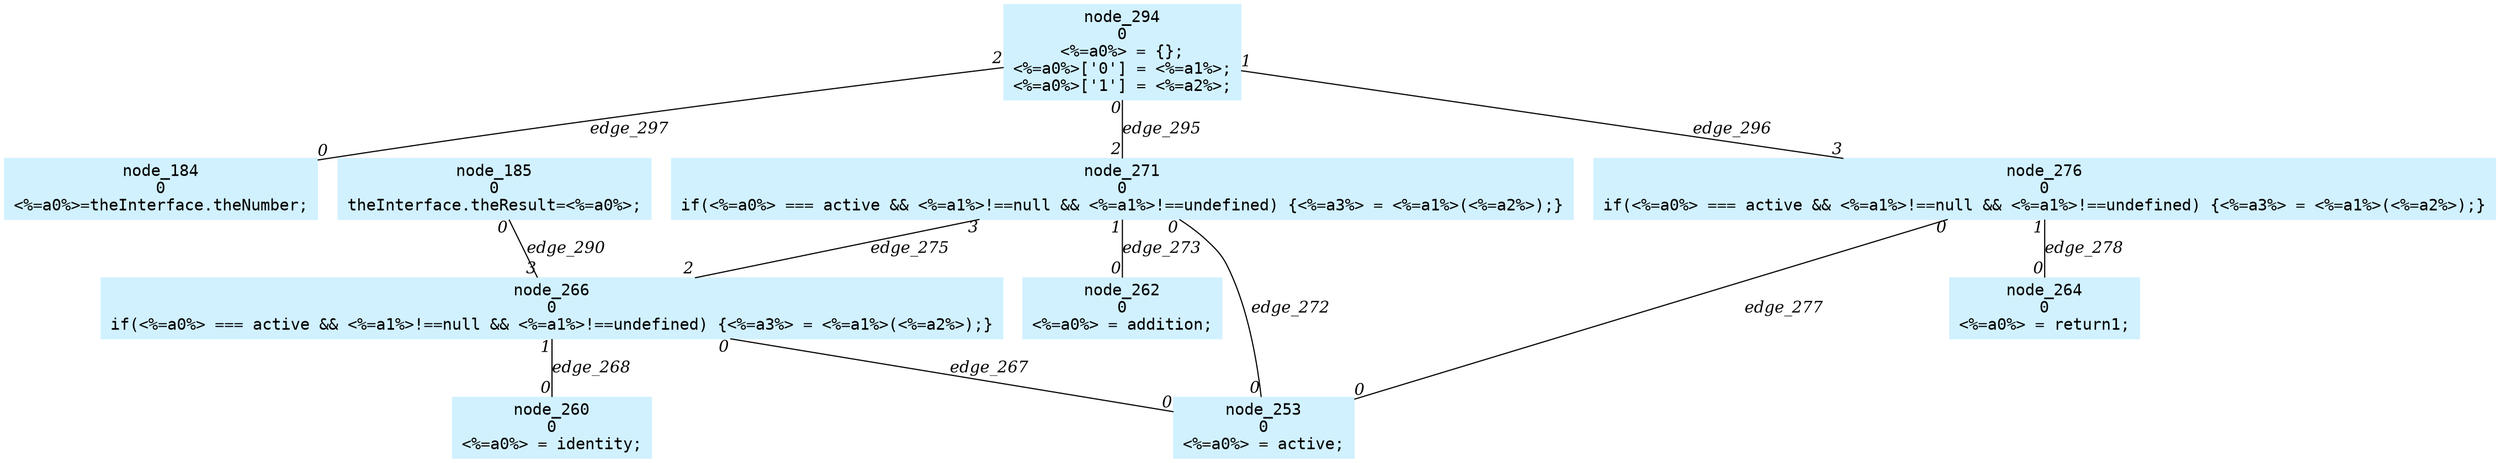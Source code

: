 digraph g{node_184 [shape=box, style=filled, color="#d1f1ff", fontname="Courier", label="node_184
0
<%=a0%>=theInterface.theNumber;
" ]
node_185 [shape=box, style=filled, color="#d1f1ff", fontname="Courier", label="node_185
0
theInterface.theResult=<%=a0%>;
" ]
node_253 [shape=box, style=filled, color="#d1f1ff", fontname="Courier", label="node_253
0
<%=a0%> = active;
" ]
node_260 [shape=box, style=filled, color="#d1f1ff", fontname="Courier", label="node_260
0
<%=a0%> = identity;
" ]
node_262 [shape=box, style=filled, color="#d1f1ff", fontname="Courier", label="node_262
0
<%=a0%> = addition;
" ]
node_264 [shape=box, style=filled, color="#d1f1ff", fontname="Courier", label="node_264
0
<%=a0%> = return1;
" ]
node_266 [shape=box, style=filled, color="#d1f1ff", fontname="Courier", label="node_266
0
if(<%=a0%> === active && <%=a1%>!==null && <%=a1%>!==undefined) {<%=a3%> = <%=a1%>(<%=a2%>);}
" ]
node_271 [shape=box, style=filled, color="#d1f1ff", fontname="Courier", label="node_271
0
if(<%=a0%> === active && <%=a1%>!==null && <%=a1%>!==undefined) {<%=a3%> = <%=a1%>(<%=a2%>);}
" ]
node_276 [shape=box, style=filled, color="#d1f1ff", fontname="Courier", label="node_276
0
if(<%=a0%> === active && <%=a1%>!==null && <%=a1%>!==undefined) {<%=a3%> = <%=a1%>(<%=a2%>);}
" ]
node_294 [shape=box, style=filled, color="#d1f1ff", fontname="Courier", label="node_294
0
<%=a0%> = {};
<%=a0%>['0'] = <%=a1%>;
<%=a0%>['1'] = <%=a2%>;
" ]
node_266 -> node_253 [dir=none, arrowHead=none, fontname="Times-Italic", label="edge_267",  headlabel="0", taillabel="0" ]
node_266 -> node_260 [dir=none, arrowHead=none, fontname="Times-Italic", label="edge_268",  headlabel="0", taillabel="1" ]
node_271 -> node_253 [dir=none, arrowHead=none, fontname="Times-Italic", label="edge_272",  headlabel="0", taillabel="0" ]
node_271 -> node_262 [dir=none, arrowHead=none, fontname="Times-Italic", label="edge_273",  headlabel="0", taillabel="1" ]
node_271 -> node_266 [dir=none, arrowHead=none, fontname="Times-Italic", label="edge_275",  headlabel="2", taillabel="3" ]
node_276 -> node_253 [dir=none, arrowHead=none, fontname="Times-Italic", label="edge_277",  headlabel="0", taillabel="0" ]
node_276 -> node_264 [dir=none, arrowHead=none, fontname="Times-Italic", label="edge_278",  headlabel="0", taillabel="1" ]
node_185 -> node_266 [dir=none, arrowHead=none, fontname="Times-Italic", label="edge_290",  headlabel="3", taillabel="0" ]
node_294 -> node_271 [dir=none, arrowHead=none, fontname="Times-Italic", label="edge_295",  headlabel="2", taillabel="0" ]
node_294 -> node_276 [dir=none, arrowHead=none, fontname="Times-Italic", label="edge_296",  headlabel="3", taillabel="1" ]
node_294 -> node_184 [dir=none, arrowHead=none, fontname="Times-Italic", label="edge_297",  headlabel="0", taillabel="2" ]
}